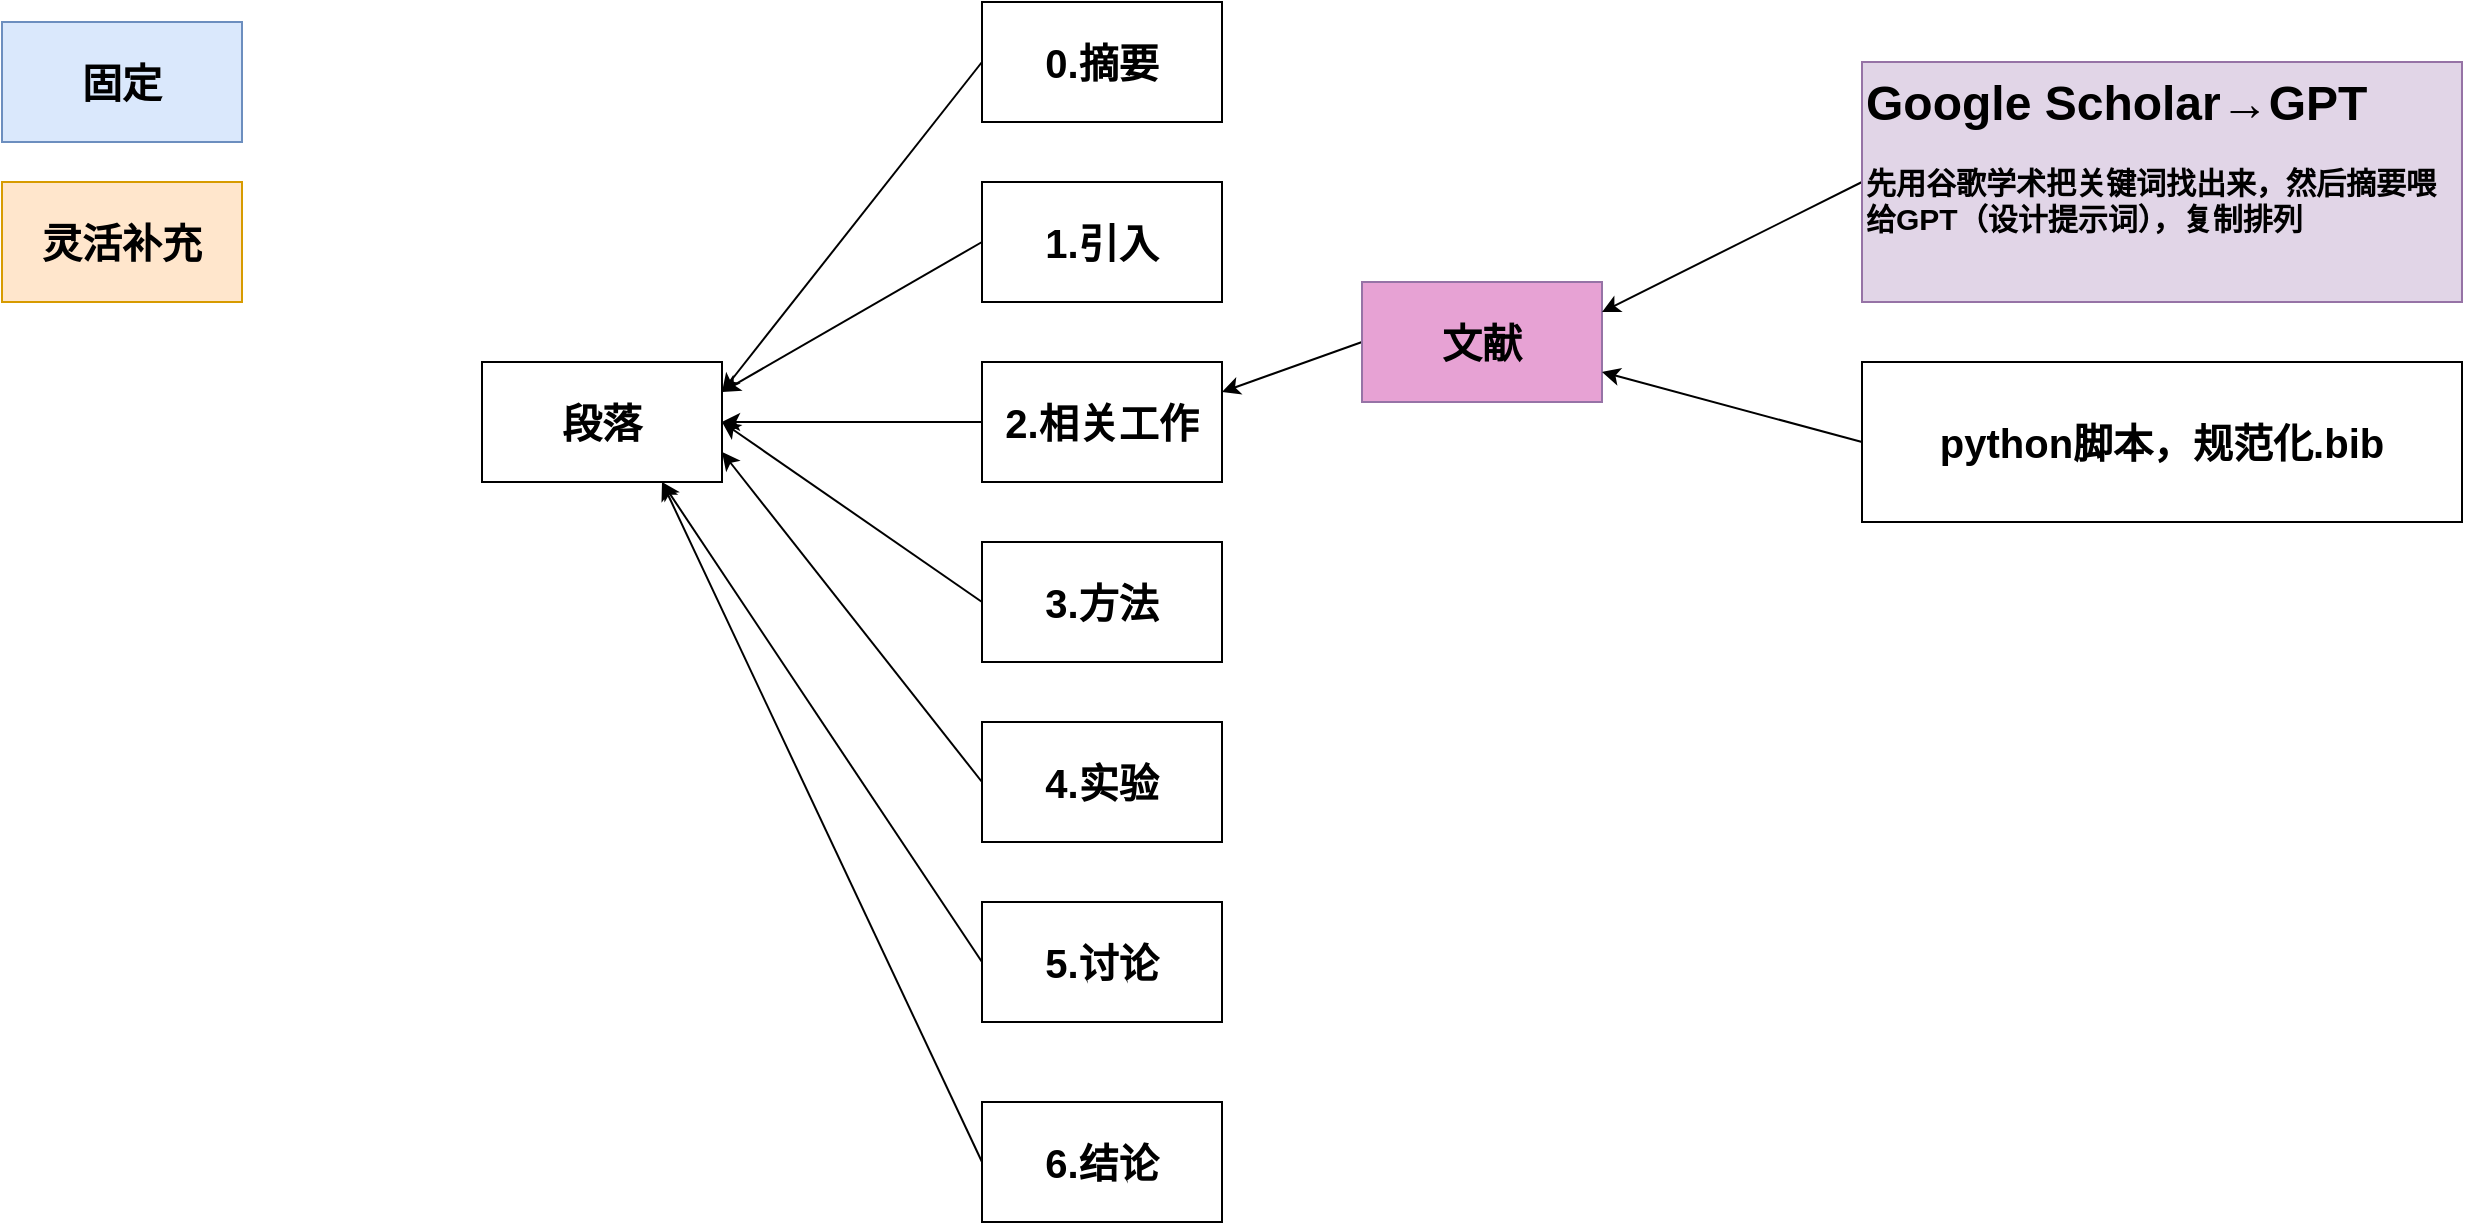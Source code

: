 <mxfile version="27.1.4">
  <diagram name="第 1 页" id="5Wuo8rqLmrNksUoKXJTr">
    <mxGraphModel dx="815" dy="425" grid="1" gridSize="10" guides="1" tooltips="1" connect="1" arrows="1" fold="1" page="1" pageScale="1" pageWidth="827" pageHeight="1169" math="0" shadow="0">
      <root>
        <mxCell id="0" />
        <mxCell id="1" parent="0" />
        <mxCell id="b4gbgYYdiAaQnuZUas2t-1" value="&lt;font style=&quot;font-size: 20px;&quot;&gt;&lt;b&gt;段落&lt;/b&gt;&lt;/font&gt;" style="rounded=0;whiteSpace=wrap;html=1;" vertex="1" parent="1">
          <mxGeometry x="340" y="220" width="120" height="60" as="geometry" />
        </mxCell>
        <mxCell id="b4gbgYYdiAaQnuZUas2t-2" value="&lt;span style=&quot;font-size: 20px;&quot;&gt;&lt;b&gt;灵活补充&lt;/b&gt;&lt;/span&gt;" style="rounded=0;whiteSpace=wrap;html=1;fillColor=#ffe6cc;strokeColor=#d79b00;" vertex="1" parent="1">
          <mxGeometry x="100" y="130" width="120" height="60" as="geometry" />
        </mxCell>
        <mxCell id="b4gbgYYdiAaQnuZUas2t-24" style="edgeStyle=none;rounded=0;orthogonalLoop=1;jettySize=auto;html=1;exitX=0;exitY=0.5;exitDx=0;exitDy=0;entryX=1;entryY=0.75;entryDx=0;entryDy=0;" edge="1" parent="1" source="b4gbgYYdiAaQnuZUas2t-3" target="b4gbgYYdiAaQnuZUas2t-1">
          <mxGeometry relative="1" as="geometry" />
        </mxCell>
        <mxCell id="b4gbgYYdiAaQnuZUas2t-3" value="&lt;font style=&quot;font-size: 20px;&quot;&gt;&lt;b&gt;4.实验&lt;/b&gt;&lt;/font&gt;" style="rounded=0;whiteSpace=wrap;html=1;" vertex="1" parent="1">
          <mxGeometry x="590" y="400" width="120" height="60" as="geometry" />
        </mxCell>
        <mxCell id="b4gbgYYdiAaQnuZUas2t-9" style="rounded=0;orthogonalLoop=1;jettySize=auto;html=1;exitX=0;exitY=0.5;exitDx=0;exitDy=0;entryX=1;entryY=0.25;entryDx=0;entryDy=0;" edge="1" parent="1" source="b4gbgYYdiAaQnuZUas2t-4" target="b4gbgYYdiAaQnuZUas2t-1">
          <mxGeometry relative="1" as="geometry" />
        </mxCell>
        <mxCell id="b4gbgYYdiAaQnuZUas2t-4" value="&lt;span style=&quot;font-size: 20px;&quot;&gt;&lt;b&gt;0.摘要&lt;/b&gt;&lt;/span&gt;" style="rounded=0;whiteSpace=wrap;html=1;" vertex="1" parent="1">
          <mxGeometry x="590" y="40" width="120" height="60" as="geometry" />
        </mxCell>
        <mxCell id="b4gbgYYdiAaQnuZUas2t-10" style="edgeStyle=none;rounded=0;orthogonalLoop=1;jettySize=auto;html=1;exitX=0;exitY=0.5;exitDx=0;exitDy=0;entryX=1;entryY=0.25;entryDx=0;entryDy=0;" edge="1" parent="1" source="b4gbgYYdiAaQnuZUas2t-5" target="b4gbgYYdiAaQnuZUas2t-1">
          <mxGeometry relative="1" as="geometry" />
        </mxCell>
        <mxCell id="b4gbgYYdiAaQnuZUas2t-5" value="&lt;font style=&quot;font-size: 20px;&quot;&gt;&lt;b&gt;1.引入&lt;/b&gt;&lt;/font&gt;" style="rounded=0;whiteSpace=wrap;html=1;" vertex="1" parent="1">
          <mxGeometry x="590" y="130" width="120" height="60" as="geometry" />
        </mxCell>
        <mxCell id="b4gbgYYdiAaQnuZUas2t-11" style="edgeStyle=none;rounded=0;orthogonalLoop=1;jettySize=auto;html=1;exitX=0;exitY=0.5;exitDx=0;exitDy=0;entryX=1;entryY=0.5;entryDx=0;entryDy=0;" edge="1" parent="1" source="b4gbgYYdiAaQnuZUas2t-8" target="b4gbgYYdiAaQnuZUas2t-1">
          <mxGeometry relative="1" as="geometry" />
        </mxCell>
        <mxCell id="b4gbgYYdiAaQnuZUas2t-8" value="&lt;font style=&quot;font-size: 20px;&quot;&gt;&lt;b&gt;2.相关工作&lt;/b&gt;&lt;/font&gt;" style="rounded=0;whiteSpace=wrap;html=1;" vertex="1" parent="1">
          <mxGeometry x="590" y="220" width="120" height="60" as="geometry" />
        </mxCell>
        <mxCell id="b4gbgYYdiAaQnuZUas2t-14" style="edgeStyle=none;rounded=0;orthogonalLoop=1;jettySize=auto;html=1;exitX=0;exitY=0.5;exitDx=0;exitDy=0;entryX=1;entryY=0.25;entryDx=0;entryDy=0;" edge="1" parent="1" source="b4gbgYYdiAaQnuZUas2t-12" target="b4gbgYYdiAaQnuZUas2t-8">
          <mxGeometry relative="1" as="geometry" />
        </mxCell>
        <mxCell id="b4gbgYYdiAaQnuZUas2t-12" value="&lt;font style=&quot;font-size: 20px;&quot;&gt;&lt;b&gt;文献&lt;/b&gt;&lt;/font&gt;" style="rounded=0;whiteSpace=wrap;html=1;fillColor=#E7A2D4;strokeColor=#9673a6;" vertex="1" parent="1">
          <mxGeometry x="780" y="180" width="120" height="60" as="geometry" />
        </mxCell>
        <mxCell id="b4gbgYYdiAaQnuZUas2t-21" style="edgeStyle=none;rounded=0;orthogonalLoop=1;jettySize=auto;html=1;exitX=0;exitY=0.5;exitDx=0;exitDy=0;entryX=1;entryY=0.5;entryDx=0;entryDy=0;" edge="1" parent="1" source="b4gbgYYdiAaQnuZUas2t-15" target="b4gbgYYdiAaQnuZUas2t-1">
          <mxGeometry relative="1" as="geometry" />
        </mxCell>
        <mxCell id="b4gbgYYdiAaQnuZUas2t-15" value="&lt;font style=&quot;font-size: 20px;&quot;&gt;&lt;b&gt;3.方法&lt;/b&gt;&lt;/font&gt;" style="rounded=0;whiteSpace=wrap;html=1;" vertex="1" parent="1">
          <mxGeometry x="590" y="310" width="120" height="60" as="geometry" />
        </mxCell>
        <mxCell id="b4gbgYYdiAaQnuZUas2t-16" value="&lt;font style=&quot;font-size: 20px;&quot;&gt;&lt;b&gt;固定&lt;/b&gt;&lt;/font&gt;" style="rounded=0;whiteSpace=wrap;html=1;fillColor=#dae8fc;strokeColor=#6c8ebf;" vertex="1" parent="1">
          <mxGeometry x="100" y="50" width="120" height="60" as="geometry" />
        </mxCell>
        <mxCell id="b4gbgYYdiAaQnuZUas2t-20" style="edgeStyle=none;rounded=0;orthogonalLoop=1;jettySize=auto;html=1;exitX=0;exitY=0.5;exitDx=0;exitDy=0;entryX=1;entryY=0.25;entryDx=0;entryDy=0;" edge="1" parent="1" source="b4gbgYYdiAaQnuZUas2t-19" target="b4gbgYYdiAaQnuZUas2t-12">
          <mxGeometry relative="1" as="geometry" />
        </mxCell>
        <mxCell id="b4gbgYYdiAaQnuZUas2t-19" value="&lt;h1 style=&quot;margin-top: 0px;&quot;&gt;Google Scholar→GPT&lt;/h1&gt;&lt;p&gt;&lt;font style=&quot;font-size: 15px;&quot;&gt;&lt;b&gt;先用谷歌学术把关键词找出来，然后摘要喂给GPT（设计提示词），复制排列&lt;/b&gt;&lt;/font&gt;&lt;/p&gt;" style="text;html=1;whiteSpace=wrap;overflow=hidden;rounded=0;fillColor=#e1d5e7;strokeColor=#9673a6;" vertex="1" parent="1">
          <mxGeometry x="1030" y="70" width="300" height="120" as="geometry" />
        </mxCell>
        <mxCell id="b4gbgYYdiAaQnuZUas2t-25" style="edgeStyle=none;rounded=0;orthogonalLoop=1;jettySize=auto;html=1;exitX=0;exitY=0.5;exitDx=0;exitDy=0;entryX=0.75;entryY=1;entryDx=0;entryDy=0;" edge="1" parent="1" source="b4gbgYYdiAaQnuZUas2t-22" target="b4gbgYYdiAaQnuZUas2t-1">
          <mxGeometry relative="1" as="geometry">
            <mxPoint x="440" y="280" as="targetPoint" />
          </mxGeometry>
        </mxCell>
        <mxCell id="b4gbgYYdiAaQnuZUas2t-22" value="&lt;font style=&quot;font-size: 20px;&quot;&gt;&lt;b&gt;5.讨论&lt;/b&gt;&lt;/font&gt;" style="rounded=0;whiteSpace=wrap;html=1;" vertex="1" parent="1">
          <mxGeometry x="590" y="490" width="120" height="60" as="geometry" />
        </mxCell>
        <mxCell id="b4gbgYYdiAaQnuZUas2t-27" style="edgeStyle=none;rounded=0;orthogonalLoop=1;jettySize=auto;html=1;exitX=0;exitY=0.5;exitDx=0;exitDy=0;entryX=0.75;entryY=1;entryDx=0;entryDy=0;" edge="1" parent="1" source="b4gbgYYdiAaQnuZUas2t-26" target="b4gbgYYdiAaQnuZUas2t-1">
          <mxGeometry relative="1" as="geometry" />
        </mxCell>
        <mxCell id="b4gbgYYdiAaQnuZUas2t-26" value="&lt;font style=&quot;font-size: 20px;&quot;&gt;&lt;b&gt;6.结论&lt;/b&gt;&lt;/font&gt;" style="rounded=0;whiteSpace=wrap;html=1;" vertex="1" parent="1">
          <mxGeometry x="590" y="590" width="120" height="60" as="geometry" />
        </mxCell>
        <mxCell id="b4gbgYYdiAaQnuZUas2t-28" value="&lt;font style=&quot;font-size: 20px;&quot;&gt;&lt;b&gt;python脚本，规范化.bib&lt;/b&gt;&lt;/font&gt;" style="rounded=0;whiteSpace=wrap;html=1;" vertex="1" parent="1">
          <mxGeometry x="1030" y="220" width="300" height="80" as="geometry" />
        </mxCell>
        <mxCell id="b4gbgYYdiAaQnuZUas2t-29" style="edgeStyle=none;rounded=0;orthogonalLoop=1;jettySize=auto;html=1;exitX=0;exitY=0.5;exitDx=0;exitDy=0;entryX=1;entryY=0.75;entryDx=0;entryDy=0;" edge="1" parent="1" source="b4gbgYYdiAaQnuZUas2t-28" target="b4gbgYYdiAaQnuZUas2t-12">
          <mxGeometry relative="1" as="geometry">
            <mxPoint x="1120" y="220" as="sourcePoint" />
            <mxPoint x="990" y="285" as="targetPoint" />
          </mxGeometry>
        </mxCell>
      </root>
    </mxGraphModel>
  </diagram>
</mxfile>
